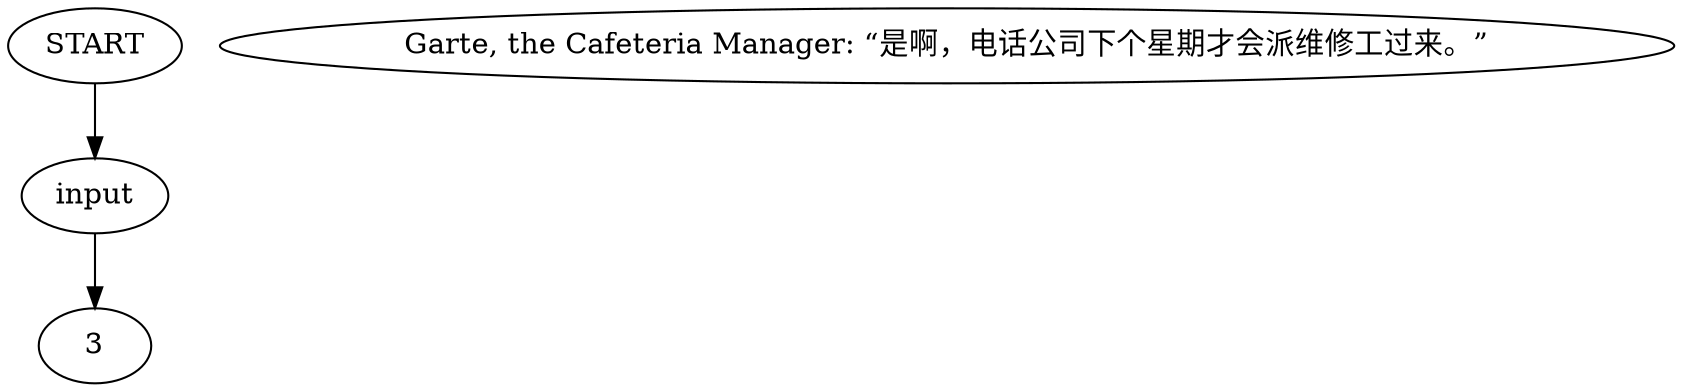 # WHIRLING F1 / GARTE barks
# Garte says the phone is disconnected.
# ==================================================
digraph G {
	  0 [label="START"];
	  1 [label="input"];
	  2 [label="Garte, the Cafeteria Manager: “是啊，电话公司下个星期才会派维修工过来。”"];
	  0 -> 1
	  1 -> 3
}

